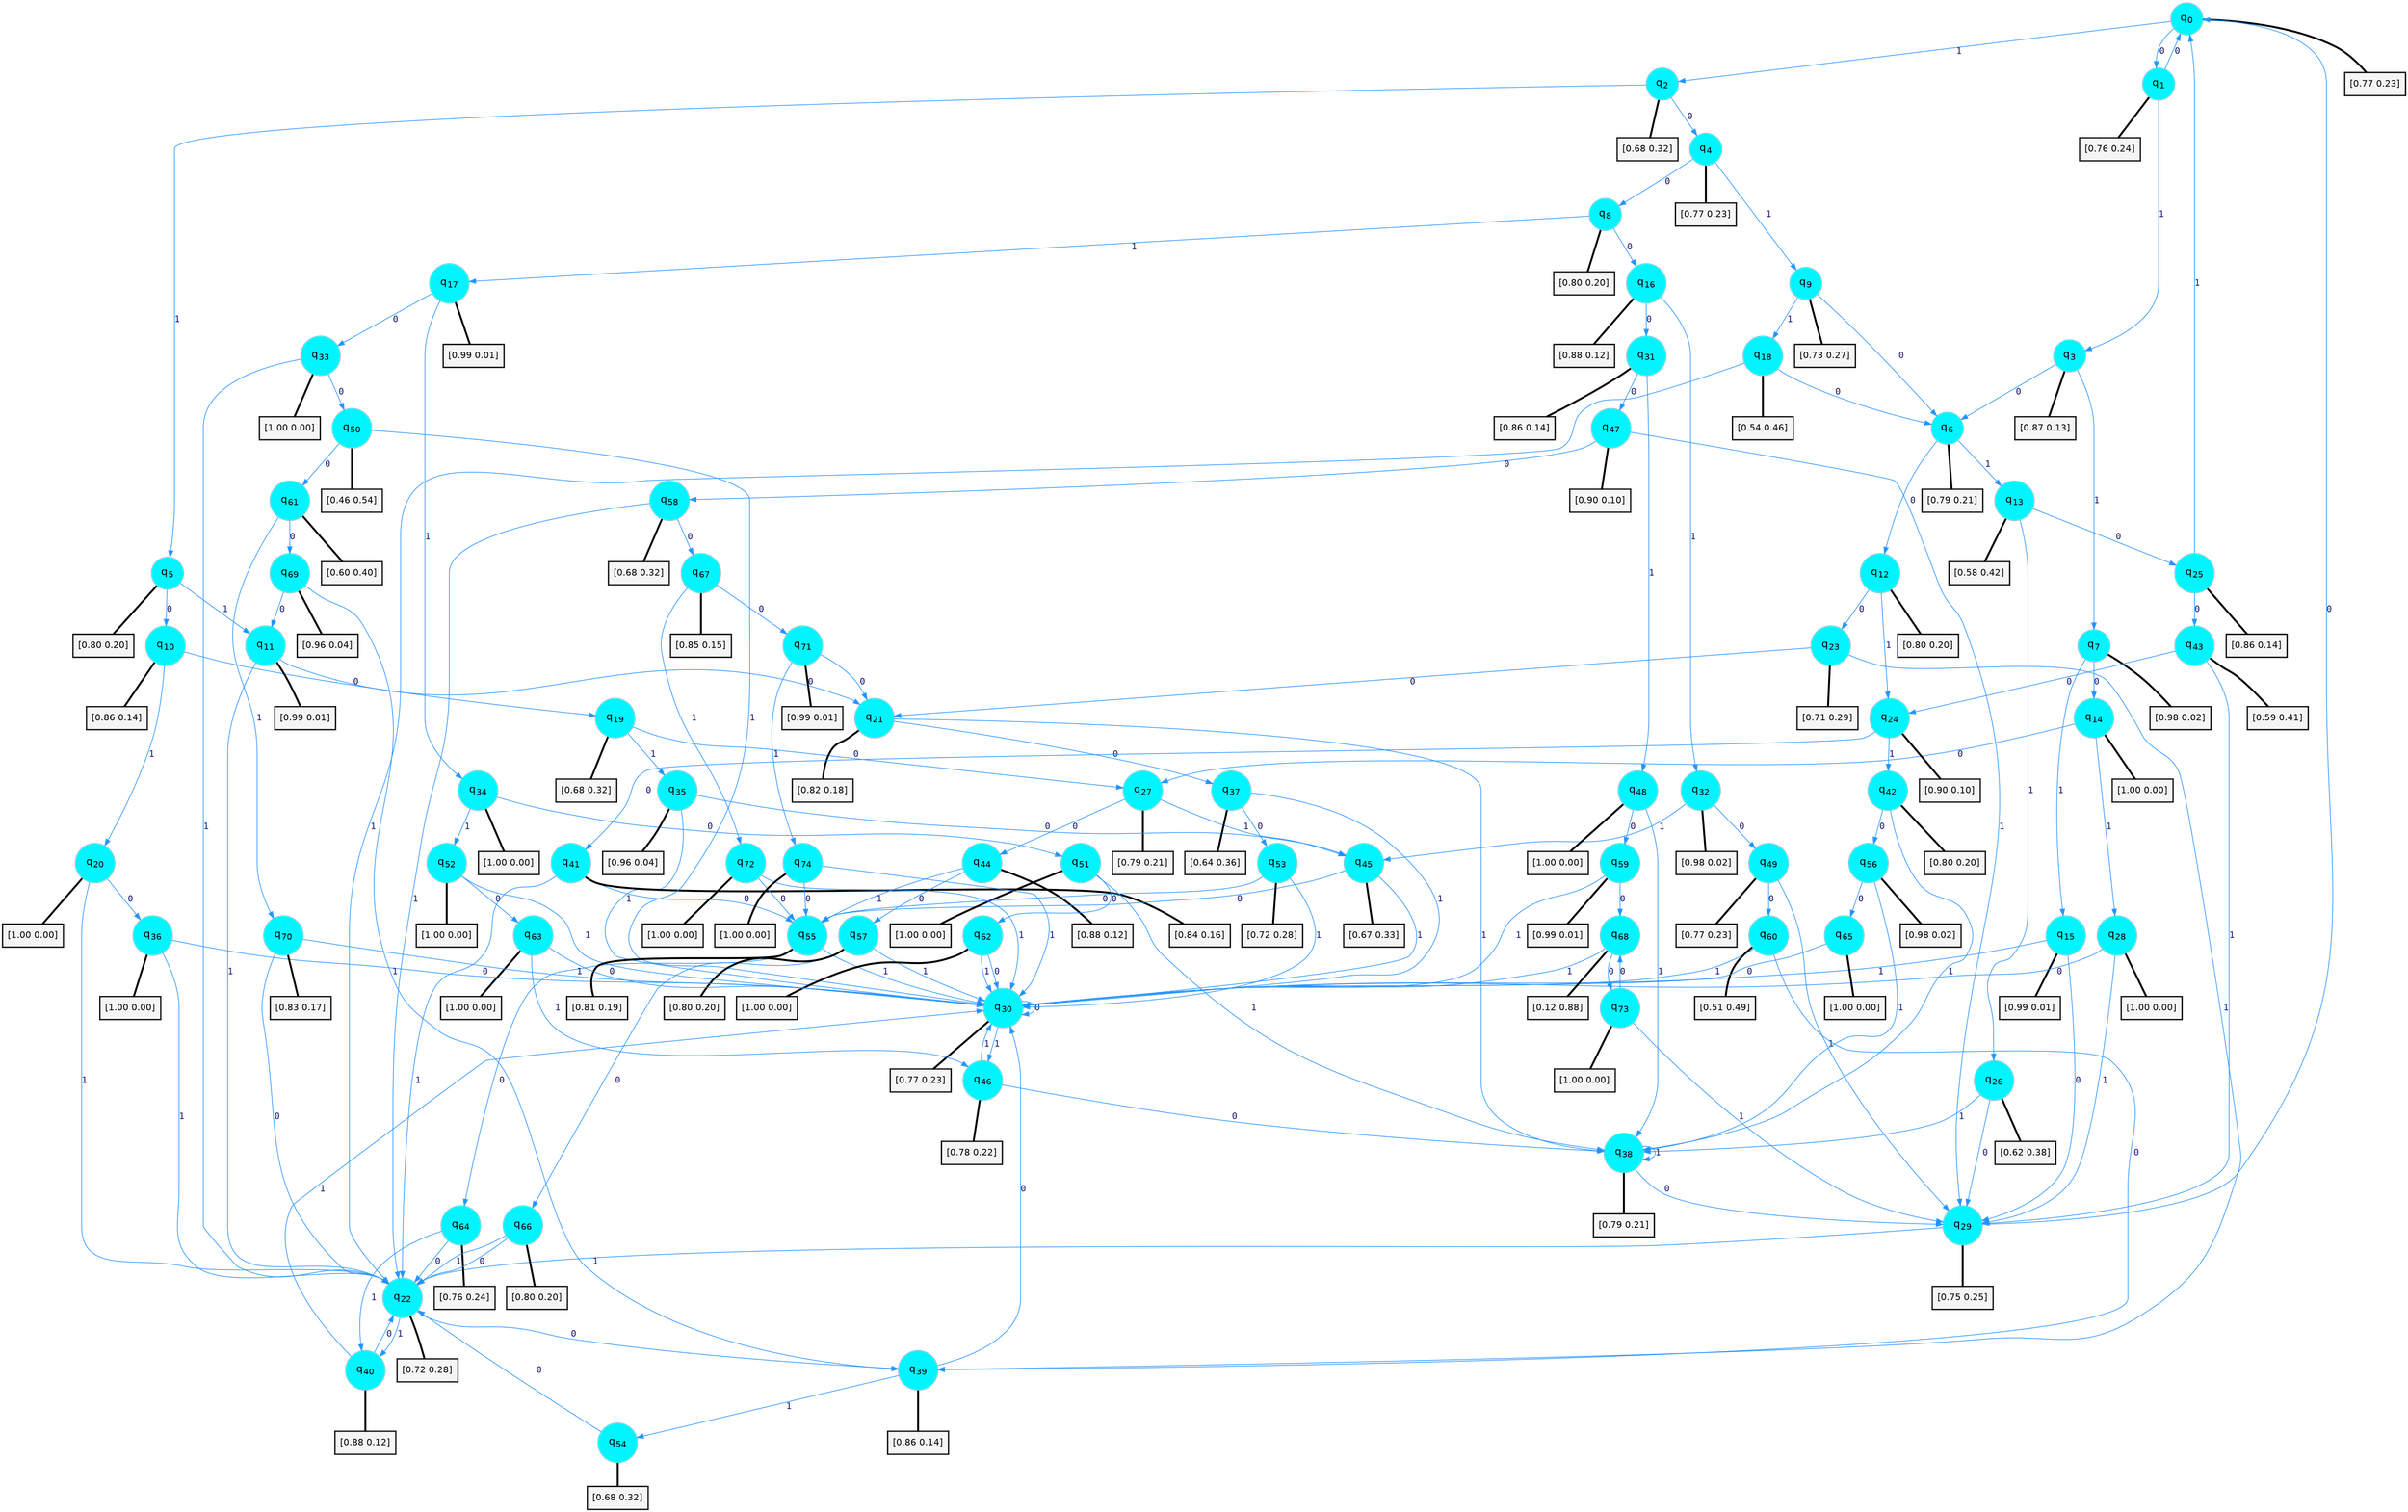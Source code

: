 digraph G {
graph [
bgcolor=transparent, dpi=300, rankdir=TD, size="40,25"];
node [
color=gray, fillcolor=turquoise1, fontcolor=black, fontname=Helvetica, fontsize=16, fontweight=bold, shape=circle, style=filled];
edge [
arrowsize=1, color=dodgerblue1, fontcolor=midnightblue, fontname=courier, fontweight=bold, penwidth=1, style=solid, weight=20];
0[label=<q<SUB>0</SUB>>];
1[label=<q<SUB>1</SUB>>];
2[label=<q<SUB>2</SUB>>];
3[label=<q<SUB>3</SUB>>];
4[label=<q<SUB>4</SUB>>];
5[label=<q<SUB>5</SUB>>];
6[label=<q<SUB>6</SUB>>];
7[label=<q<SUB>7</SUB>>];
8[label=<q<SUB>8</SUB>>];
9[label=<q<SUB>9</SUB>>];
10[label=<q<SUB>10</SUB>>];
11[label=<q<SUB>11</SUB>>];
12[label=<q<SUB>12</SUB>>];
13[label=<q<SUB>13</SUB>>];
14[label=<q<SUB>14</SUB>>];
15[label=<q<SUB>15</SUB>>];
16[label=<q<SUB>16</SUB>>];
17[label=<q<SUB>17</SUB>>];
18[label=<q<SUB>18</SUB>>];
19[label=<q<SUB>19</SUB>>];
20[label=<q<SUB>20</SUB>>];
21[label=<q<SUB>21</SUB>>];
22[label=<q<SUB>22</SUB>>];
23[label=<q<SUB>23</SUB>>];
24[label=<q<SUB>24</SUB>>];
25[label=<q<SUB>25</SUB>>];
26[label=<q<SUB>26</SUB>>];
27[label=<q<SUB>27</SUB>>];
28[label=<q<SUB>28</SUB>>];
29[label=<q<SUB>29</SUB>>];
30[label=<q<SUB>30</SUB>>];
31[label=<q<SUB>31</SUB>>];
32[label=<q<SUB>32</SUB>>];
33[label=<q<SUB>33</SUB>>];
34[label=<q<SUB>34</SUB>>];
35[label=<q<SUB>35</SUB>>];
36[label=<q<SUB>36</SUB>>];
37[label=<q<SUB>37</SUB>>];
38[label=<q<SUB>38</SUB>>];
39[label=<q<SUB>39</SUB>>];
40[label=<q<SUB>40</SUB>>];
41[label=<q<SUB>41</SUB>>];
42[label=<q<SUB>42</SUB>>];
43[label=<q<SUB>43</SUB>>];
44[label=<q<SUB>44</SUB>>];
45[label=<q<SUB>45</SUB>>];
46[label=<q<SUB>46</SUB>>];
47[label=<q<SUB>47</SUB>>];
48[label=<q<SUB>48</SUB>>];
49[label=<q<SUB>49</SUB>>];
50[label=<q<SUB>50</SUB>>];
51[label=<q<SUB>51</SUB>>];
52[label=<q<SUB>52</SUB>>];
53[label=<q<SUB>53</SUB>>];
54[label=<q<SUB>54</SUB>>];
55[label=<q<SUB>55</SUB>>];
56[label=<q<SUB>56</SUB>>];
57[label=<q<SUB>57</SUB>>];
58[label=<q<SUB>58</SUB>>];
59[label=<q<SUB>59</SUB>>];
60[label=<q<SUB>60</SUB>>];
61[label=<q<SUB>61</SUB>>];
62[label=<q<SUB>62</SUB>>];
63[label=<q<SUB>63</SUB>>];
64[label=<q<SUB>64</SUB>>];
65[label=<q<SUB>65</SUB>>];
66[label=<q<SUB>66</SUB>>];
67[label=<q<SUB>67</SUB>>];
68[label=<q<SUB>68</SUB>>];
69[label=<q<SUB>69</SUB>>];
70[label=<q<SUB>70</SUB>>];
71[label=<q<SUB>71</SUB>>];
72[label=<q<SUB>72</SUB>>];
73[label=<q<SUB>73</SUB>>];
74[label=<q<SUB>74</SUB>>];
75[label="[0.77 0.23]", shape=box,fontcolor=black, fontname=Helvetica, fontsize=14, penwidth=2, fillcolor=whitesmoke,color=black];
76[label="[0.76 0.24]", shape=box,fontcolor=black, fontname=Helvetica, fontsize=14, penwidth=2, fillcolor=whitesmoke,color=black];
77[label="[0.68 0.32]", shape=box,fontcolor=black, fontname=Helvetica, fontsize=14, penwidth=2, fillcolor=whitesmoke,color=black];
78[label="[0.87 0.13]", shape=box,fontcolor=black, fontname=Helvetica, fontsize=14, penwidth=2, fillcolor=whitesmoke,color=black];
79[label="[0.77 0.23]", shape=box,fontcolor=black, fontname=Helvetica, fontsize=14, penwidth=2, fillcolor=whitesmoke,color=black];
80[label="[0.80 0.20]", shape=box,fontcolor=black, fontname=Helvetica, fontsize=14, penwidth=2, fillcolor=whitesmoke,color=black];
81[label="[0.79 0.21]", shape=box,fontcolor=black, fontname=Helvetica, fontsize=14, penwidth=2, fillcolor=whitesmoke,color=black];
82[label="[0.98 0.02]", shape=box,fontcolor=black, fontname=Helvetica, fontsize=14, penwidth=2, fillcolor=whitesmoke,color=black];
83[label="[0.80 0.20]", shape=box,fontcolor=black, fontname=Helvetica, fontsize=14, penwidth=2, fillcolor=whitesmoke,color=black];
84[label="[0.73 0.27]", shape=box,fontcolor=black, fontname=Helvetica, fontsize=14, penwidth=2, fillcolor=whitesmoke,color=black];
85[label="[0.86 0.14]", shape=box,fontcolor=black, fontname=Helvetica, fontsize=14, penwidth=2, fillcolor=whitesmoke,color=black];
86[label="[0.99 0.01]", shape=box,fontcolor=black, fontname=Helvetica, fontsize=14, penwidth=2, fillcolor=whitesmoke,color=black];
87[label="[0.80 0.20]", shape=box,fontcolor=black, fontname=Helvetica, fontsize=14, penwidth=2, fillcolor=whitesmoke,color=black];
88[label="[0.58 0.42]", shape=box,fontcolor=black, fontname=Helvetica, fontsize=14, penwidth=2, fillcolor=whitesmoke,color=black];
89[label="[1.00 0.00]", shape=box,fontcolor=black, fontname=Helvetica, fontsize=14, penwidth=2, fillcolor=whitesmoke,color=black];
90[label="[0.99 0.01]", shape=box,fontcolor=black, fontname=Helvetica, fontsize=14, penwidth=2, fillcolor=whitesmoke,color=black];
91[label="[0.88 0.12]", shape=box,fontcolor=black, fontname=Helvetica, fontsize=14, penwidth=2, fillcolor=whitesmoke,color=black];
92[label="[0.99 0.01]", shape=box,fontcolor=black, fontname=Helvetica, fontsize=14, penwidth=2, fillcolor=whitesmoke,color=black];
93[label="[0.54 0.46]", shape=box,fontcolor=black, fontname=Helvetica, fontsize=14, penwidth=2, fillcolor=whitesmoke,color=black];
94[label="[0.68 0.32]", shape=box,fontcolor=black, fontname=Helvetica, fontsize=14, penwidth=2, fillcolor=whitesmoke,color=black];
95[label="[1.00 0.00]", shape=box,fontcolor=black, fontname=Helvetica, fontsize=14, penwidth=2, fillcolor=whitesmoke,color=black];
96[label="[0.82 0.18]", shape=box,fontcolor=black, fontname=Helvetica, fontsize=14, penwidth=2, fillcolor=whitesmoke,color=black];
97[label="[0.72 0.28]", shape=box,fontcolor=black, fontname=Helvetica, fontsize=14, penwidth=2, fillcolor=whitesmoke,color=black];
98[label="[0.71 0.29]", shape=box,fontcolor=black, fontname=Helvetica, fontsize=14, penwidth=2, fillcolor=whitesmoke,color=black];
99[label="[0.90 0.10]", shape=box,fontcolor=black, fontname=Helvetica, fontsize=14, penwidth=2, fillcolor=whitesmoke,color=black];
100[label="[0.86 0.14]", shape=box,fontcolor=black, fontname=Helvetica, fontsize=14, penwidth=2, fillcolor=whitesmoke,color=black];
101[label="[0.62 0.38]", shape=box,fontcolor=black, fontname=Helvetica, fontsize=14, penwidth=2, fillcolor=whitesmoke,color=black];
102[label="[0.79 0.21]", shape=box,fontcolor=black, fontname=Helvetica, fontsize=14, penwidth=2, fillcolor=whitesmoke,color=black];
103[label="[1.00 0.00]", shape=box,fontcolor=black, fontname=Helvetica, fontsize=14, penwidth=2, fillcolor=whitesmoke,color=black];
104[label="[0.75 0.25]", shape=box,fontcolor=black, fontname=Helvetica, fontsize=14, penwidth=2, fillcolor=whitesmoke,color=black];
105[label="[0.77 0.23]", shape=box,fontcolor=black, fontname=Helvetica, fontsize=14, penwidth=2, fillcolor=whitesmoke,color=black];
106[label="[0.86 0.14]", shape=box,fontcolor=black, fontname=Helvetica, fontsize=14, penwidth=2, fillcolor=whitesmoke,color=black];
107[label="[0.98 0.02]", shape=box,fontcolor=black, fontname=Helvetica, fontsize=14, penwidth=2, fillcolor=whitesmoke,color=black];
108[label="[1.00 0.00]", shape=box,fontcolor=black, fontname=Helvetica, fontsize=14, penwidth=2, fillcolor=whitesmoke,color=black];
109[label="[1.00 0.00]", shape=box,fontcolor=black, fontname=Helvetica, fontsize=14, penwidth=2, fillcolor=whitesmoke,color=black];
110[label="[0.96 0.04]", shape=box,fontcolor=black, fontname=Helvetica, fontsize=14, penwidth=2, fillcolor=whitesmoke,color=black];
111[label="[1.00 0.00]", shape=box,fontcolor=black, fontname=Helvetica, fontsize=14, penwidth=2, fillcolor=whitesmoke,color=black];
112[label="[0.64 0.36]", shape=box,fontcolor=black, fontname=Helvetica, fontsize=14, penwidth=2, fillcolor=whitesmoke,color=black];
113[label="[0.79 0.21]", shape=box,fontcolor=black, fontname=Helvetica, fontsize=14, penwidth=2, fillcolor=whitesmoke,color=black];
114[label="[0.86 0.14]", shape=box,fontcolor=black, fontname=Helvetica, fontsize=14, penwidth=2, fillcolor=whitesmoke,color=black];
115[label="[0.88 0.12]", shape=box,fontcolor=black, fontname=Helvetica, fontsize=14, penwidth=2, fillcolor=whitesmoke,color=black];
116[label="[0.84 0.16]", shape=box,fontcolor=black, fontname=Helvetica, fontsize=14, penwidth=2, fillcolor=whitesmoke,color=black];
117[label="[0.80 0.20]", shape=box,fontcolor=black, fontname=Helvetica, fontsize=14, penwidth=2, fillcolor=whitesmoke,color=black];
118[label="[0.59 0.41]", shape=box,fontcolor=black, fontname=Helvetica, fontsize=14, penwidth=2, fillcolor=whitesmoke,color=black];
119[label="[0.88 0.12]", shape=box,fontcolor=black, fontname=Helvetica, fontsize=14, penwidth=2, fillcolor=whitesmoke,color=black];
120[label="[0.67 0.33]", shape=box,fontcolor=black, fontname=Helvetica, fontsize=14, penwidth=2, fillcolor=whitesmoke,color=black];
121[label="[0.78 0.22]", shape=box,fontcolor=black, fontname=Helvetica, fontsize=14, penwidth=2, fillcolor=whitesmoke,color=black];
122[label="[0.90 0.10]", shape=box,fontcolor=black, fontname=Helvetica, fontsize=14, penwidth=2, fillcolor=whitesmoke,color=black];
123[label="[1.00 0.00]", shape=box,fontcolor=black, fontname=Helvetica, fontsize=14, penwidth=2, fillcolor=whitesmoke,color=black];
124[label="[0.77 0.23]", shape=box,fontcolor=black, fontname=Helvetica, fontsize=14, penwidth=2, fillcolor=whitesmoke,color=black];
125[label="[0.46 0.54]", shape=box,fontcolor=black, fontname=Helvetica, fontsize=14, penwidth=2, fillcolor=whitesmoke,color=black];
126[label="[1.00 0.00]", shape=box,fontcolor=black, fontname=Helvetica, fontsize=14, penwidth=2, fillcolor=whitesmoke,color=black];
127[label="[1.00 0.00]", shape=box,fontcolor=black, fontname=Helvetica, fontsize=14, penwidth=2, fillcolor=whitesmoke,color=black];
128[label="[0.72 0.28]", shape=box,fontcolor=black, fontname=Helvetica, fontsize=14, penwidth=2, fillcolor=whitesmoke,color=black];
129[label="[0.68 0.32]", shape=box,fontcolor=black, fontname=Helvetica, fontsize=14, penwidth=2, fillcolor=whitesmoke,color=black];
130[label="[0.81 0.19]", shape=box,fontcolor=black, fontname=Helvetica, fontsize=14, penwidth=2, fillcolor=whitesmoke,color=black];
131[label="[0.98 0.02]", shape=box,fontcolor=black, fontname=Helvetica, fontsize=14, penwidth=2, fillcolor=whitesmoke,color=black];
132[label="[0.80 0.20]", shape=box,fontcolor=black, fontname=Helvetica, fontsize=14, penwidth=2, fillcolor=whitesmoke,color=black];
133[label="[0.68 0.32]", shape=box,fontcolor=black, fontname=Helvetica, fontsize=14, penwidth=2, fillcolor=whitesmoke,color=black];
134[label="[0.99 0.01]", shape=box,fontcolor=black, fontname=Helvetica, fontsize=14, penwidth=2, fillcolor=whitesmoke,color=black];
135[label="[0.51 0.49]", shape=box,fontcolor=black, fontname=Helvetica, fontsize=14, penwidth=2, fillcolor=whitesmoke,color=black];
136[label="[0.60 0.40]", shape=box,fontcolor=black, fontname=Helvetica, fontsize=14, penwidth=2, fillcolor=whitesmoke,color=black];
137[label="[1.00 0.00]", shape=box,fontcolor=black, fontname=Helvetica, fontsize=14, penwidth=2, fillcolor=whitesmoke,color=black];
138[label="[1.00 0.00]", shape=box,fontcolor=black, fontname=Helvetica, fontsize=14, penwidth=2, fillcolor=whitesmoke,color=black];
139[label="[0.76 0.24]", shape=box,fontcolor=black, fontname=Helvetica, fontsize=14, penwidth=2, fillcolor=whitesmoke,color=black];
140[label="[1.00 0.00]", shape=box,fontcolor=black, fontname=Helvetica, fontsize=14, penwidth=2, fillcolor=whitesmoke,color=black];
141[label="[0.80 0.20]", shape=box,fontcolor=black, fontname=Helvetica, fontsize=14, penwidth=2, fillcolor=whitesmoke,color=black];
142[label="[0.85 0.15]", shape=box,fontcolor=black, fontname=Helvetica, fontsize=14, penwidth=2, fillcolor=whitesmoke,color=black];
143[label="[0.12 0.88]", shape=box,fontcolor=black, fontname=Helvetica, fontsize=14, penwidth=2, fillcolor=whitesmoke,color=black];
144[label="[0.96 0.04]", shape=box,fontcolor=black, fontname=Helvetica, fontsize=14, penwidth=2, fillcolor=whitesmoke,color=black];
145[label="[0.83 0.17]", shape=box,fontcolor=black, fontname=Helvetica, fontsize=14, penwidth=2, fillcolor=whitesmoke,color=black];
146[label="[0.99 0.01]", shape=box,fontcolor=black, fontname=Helvetica, fontsize=14, penwidth=2, fillcolor=whitesmoke,color=black];
147[label="[1.00 0.00]", shape=box,fontcolor=black, fontname=Helvetica, fontsize=14, penwidth=2, fillcolor=whitesmoke,color=black];
148[label="[1.00 0.00]", shape=box,fontcolor=black, fontname=Helvetica, fontsize=14, penwidth=2, fillcolor=whitesmoke,color=black];
149[label="[1.00 0.00]", shape=box,fontcolor=black, fontname=Helvetica, fontsize=14, penwidth=2, fillcolor=whitesmoke,color=black];
0->1 [label=0];
0->2 [label=1];
0->75 [arrowhead=none, penwidth=3,color=black];
1->0 [label=0];
1->3 [label=1];
1->76 [arrowhead=none, penwidth=3,color=black];
2->4 [label=0];
2->5 [label=1];
2->77 [arrowhead=none, penwidth=3,color=black];
3->6 [label=0];
3->7 [label=1];
3->78 [arrowhead=none, penwidth=3,color=black];
4->8 [label=0];
4->9 [label=1];
4->79 [arrowhead=none, penwidth=3,color=black];
5->10 [label=0];
5->11 [label=1];
5->80 [arrowhead=none, penwidth=3,color=black];
6->12 [label=0];
6->13 [label=1];
6->81 [arrowhead=none, penwidth=3,color=black];
7->14 [label=0];
7->15 [label=1];
7->82 [arrowhead=none, penwidth=3,color=black];
8->16 [label=0];
8->17 [label=1];
8->83 [arrowhead=none, penwidth=3,color=black];
9->6 [label=0];
9->18 [label=1];
9->84 [arrowhead=none, penwidth=3,color=black];
10->19 [label=0];
10->20 [label=1];
10->85 [arrowhead=none, penwidth=3,color=black];
11->21 [label=0];
11->22 [label=1];
11->86 [arrowhead=none, penwidth=3,color=black];
12->23 [label=0];
12->24 [label=1];
12->87 [arrowhead=none, penwidth=3,color=black];
13->25 [label=0];
13->26 [label=1];
13->88 [arrowhead=none, penwidth=3,color=black];
14->27 [label=0];
14->28 [label=1];
14->89 [arrowhead=none, penwidth=3,color=black];
15->29 [label=0];
15->30 [label=1];
15->90 [arrowhead=none, penwidth=3,color=black];
16->31 [label=0];
16->32 [label=1];
16->91 [arrowhead=none, penwidth=3,color=black];
17->33 [label=0];
17->34 [label=1];
17->92 [arrowhead=none, penwidth=3,color=black];
18->6 [label=0];
18->22 [label=1];
18->93 [arrowhead=none, penwidth=3,color=black];
19->27 [label=0];
19->35 [label=1];
19->94 [arrowhead=none, penwidth=3,color=black];
20->36 [label=0];
20->22 [label=1];
20->95 [arrowhead=none, penwidth=3,color=black];
21->37 [label=0];
21->38 [label=1];
21->96 [arrowhead=none, penwidth=3,color=black];
22->39 [label=0];
22->40 [label=1];
22->97 [arrowhead=none, penwidth=3,color=black];
23->21 [label=0];
23->39 [label=1];
23->98 [arrowhead=none, penwidth=3,color=black];
24->41 [label=0];
24->42 [label=1];
24->99 [arrowhead=none, penwidth=3,color=black];
25->43 [label=0];
25->0 [label=1];
25->100 [arrowhead=none, penwidth=3,color=black];
26->29 [label=0];
26->38 [label=1];
26->101 [arrowhead=none, penwidth=3,color=black];
27->44 [label=0];
27->45 [label=1];
27->102 [arrowhead=none, penwidth=3,color=black];
28->30 [label=0];
28->29 [label=1];
28->103 [arrowhead=none, penwidth=3,color=black];
29->0 [label=0];
29->22 [label=1];
29->104 [arrowhead=none, penwidth=3,color=black];
30->30 [label=0];
30->46 [label=1];
30->105 [arrowhead=none, penwidth=3,color=black];
31->47 [label=0];
31->48 [label=1];
31->106 [arrowhead=none, penwidth=3,color=black];
32->49 [label=0];
32->45 [label=1];
32->107 [arrowhead=none, penwidth=3,color=black];
33->50 [label=0];
33->22 [label=1];
33->108 [arrowhead=none, penwidth=3,color=black];
34->51 [label=0];
34->52 [label=1];
34->109 [arrowhead=none, penwidth=3,color=black];
35->45 [label=0];
35->30 [label=1];
35->110 [arrowhead=none, penwidth=3,color=black];
36->30 [label=0];
36->22 [label=1];
36->111 [arrowhead=none, penwidth=3,color=black];
37->53 [label=0];
37->30 [label=1];
37->112 [arrowhead=none, penwidth=3,color=black];
38->29 [label=0];
38->38 [label=1];
38->113 [arrowhead=none, penwidth=3,color=black];
39->30 [label=0];
39->54 [label=1];
39->114 [arrowhead=none, penwidth=3,color=black];
40->22 [label=0];
40->30 [label=1];
40->115 [arrowhead=none, penwidth=3,color=black];
41->55 [label=0];
41->22 [label=1];
41->116 [arrowhead=none, penwidth=3,color=black];
42->56 [label=0];
42->38 [label=1];
42->117 [arrowhead=none, penwidth=3,color=black];
43->24 [label=0];
43->29 [label=1];
43->118 [arrowhead=none, penwidth=3,color=black];
44->57 [label=0];
44->55 [label=1];
44->119 [arrowhead=none, penwidth=3,color=black];
45->55 [label=0];
45->30 [label=1];
45->120 [arrowhead=none, penwidth=3,color=black];
46->38 [label=0];
46->30 [label=1];
46->121 [arrowhead=none, penwidth=3,color=black];
47->58 [label=0];
47->29 [label=1];
47->122 [arrowhead=none, penwidth=3,color=black];
48->59 [label=0];
48->38 [label=1];
48->123 [arrowhead=none, penwidth=3,color=black];
49->60 [label=0];
49->29 [label=1];
49->124 [arrowhead=none, penwidth=3,color=black];
50->61 [label=0];
50->30 [label=1];
50->125 [arrowhead=none, penwidth=3,color=black];
51->62 [label=0];
51->38 [label=1];
51->126 [arrowhead=none, penwidth=3,color=black];
52->63 [label=0];
52->30 [label=1];
52->127 [arrowhead=none, penwidth=3,color=black];
53->55 [label=0];
53->30 [label=1];
53->128 [arrowhead=none, penwidth=3,color=black];
54->22 [label=0];
54->129 [arrowhead=none, penwidth=3,color=black];
55->64 [label=0];
55->30 [label=1];
55->130 [arrowhead=none, penwidth=3,color=black];
56->65 [label=0];
56->38 [label=1];
56->131 [arrowhead=none, penwidth=3,color=black];
57->66 [label=0];
57->30 [label=1];
57->132 [arrowhead=none, penwidth=3,color=black];
58->67 [label=0];
58->22 [label=1];
58->133 [arrowhead=none, penwidth=3,color=black];
59->68 [label=0];
59->30 [label=1];
59->134 [arrowhead=none, penwidth=3,color=black];
60->39 [label=0];
60->30 [label=1];
60->135 [arrowhead=none, penwidth=3,color=black];
61->69 [label=0];
61->70 [label=1];
61->136 [arrowhead=none, penwidth=3,color=black];
62->30 [label=0];
62->30 [label=1];
62->137 [arrowhead=none, penwidth=3,color=black];
63->30 [label=0];
63->46 [label=1];
63->138 [arrowhead=none, penwidth=3,color=black];
64->22 [label=0];
64->40 [label=1];
64->139 [arrowhead=none, penwidth=3,color=black];
65->30 [label=0];
65->140 [arrowhead=none, penwidth=3,color=black];
66->22 [label=0];
66->22 [label=1];
66->141 [arrowhead=none, penwidth=3,color=black];
67->71 [label=0];
67->72 [label=1];
67->142 [arrowhead=none, penwidth=3,color=black];
68->73 [label=0];
68->30 [label=1];
68->143 [arrowhead=none, penwidth=3,color=black];
69->11 [label=0];
69->39 [label=1];
69->144 [arrowhead=none, penwidth=3,color=black];
70->22 [label=0];
70->30 [label=1];
70->145 [arrowhead=none, penwidth=3,color=black];
71->21 [label=0];
71->74 [label=1];
71->146 [arrowhead=none, penwidth=3,color=black];
72->55 [label=0];
72->30 [label=1];
72->147 [arrowhead=none, penwidth=3,color=black];
73->68 [label=0];
73->29 [label=1];
73->148 [arrowhead=none, penwidth=3,color=black];
74->55 [label=0];
74->30 [label=1];
74->149 [arrowhead=none, penwidth=3,color=black];
}
